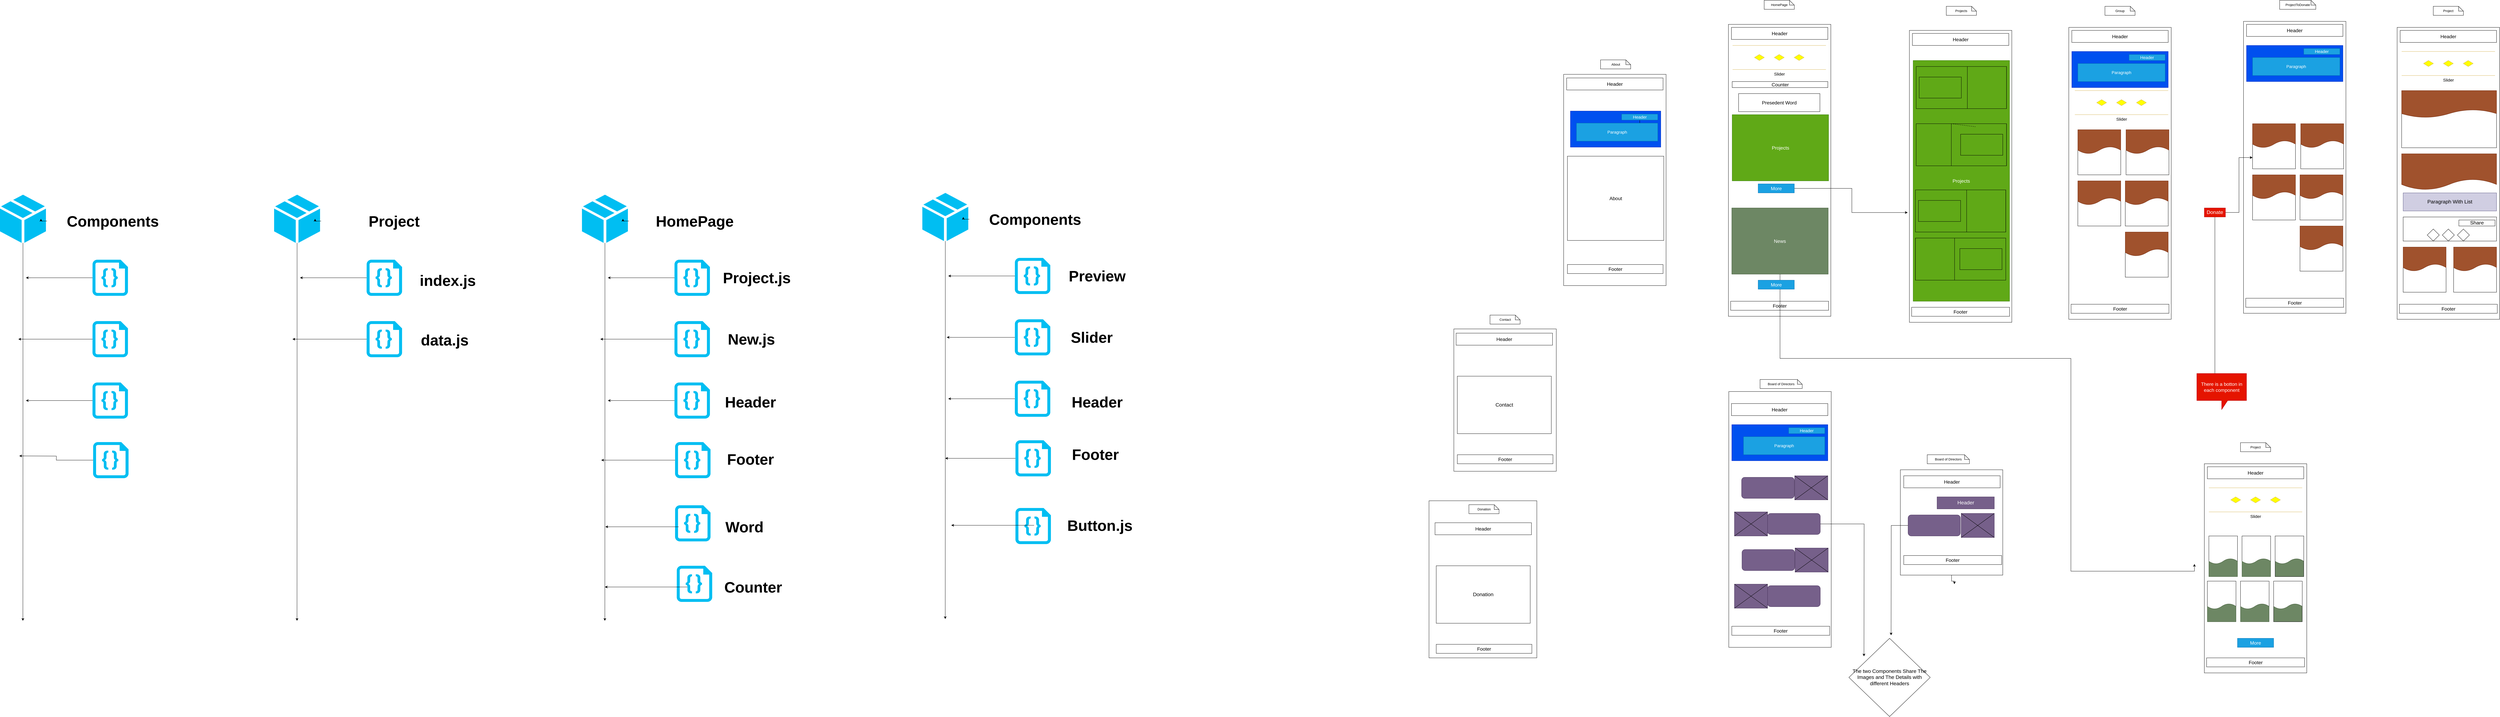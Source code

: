 <mxfile version="20.2.2" type="github">
  <diagram id="3tNO3jkayJGjovwc4Qjn" name="Page-1">
    <mxGraphModel dx="10190" dy="2870" grid="0" gridSize="10" guides="1" tooltips="1" connect="1" arrows="1" fold="1" page="0" pageScale="1" pageWidth="3300" pageHeight="4681" background="none" math="0" shadow="0">
      <root>
        <mxCell id="0" />
        <mxCell id="1" parent="0" />
        <mxCell id="f2MKxU73Fepq0yuGilzE-7" value="" style="rounded=0;whiteSpace=wrap;html=1;fontSize=16;fillColor=none;" vertex="1" parent="1">
          <mxGeometry x="2060" y="460" width="340" height="970" as="geometry" />
        </mxCell>
        <mxCell id="f2MKxU73Fepq0yuGilzE-9" value="Header" style="rounded=0;whiteSpace=wrap;html=1;fontSize=16;fillColor=none;" vertex="1" parent="1">
          <mxGeometry x="2070" y="470" width="320" height="40" as="geometry" />
        </mxCell>
        <mxCell id="f2MKxU73Fepq0yuGilzE-10" value="Footer" style="rounded=0;whiteSpace=wrap;html=1;fontSize=16;fillColor=none;" vertex="1" parent="1">
          <mxGeometry x="2067.5" y="1380" width="325" height="30" as="geometry" />
        </mxCell>
        <mxCell id="f2MKxU73Fepq0yuGilzE-35" value="Counter" style="rounded=0;whiteSpace=wrap;html=1;fontSize=16;fillColor=none;" vertex="1" parent="1">
          <mxGeometry x="2072.5" y="650" width="317.5" height="20" as="geometry" />
        </mxCell>
        <mxCell id="f2MKxU73Fepq0yuGilzE-37" value="Presedent Word" style="rounded=0;whiteSpace=wrap;html=1;fontSize=16;fillColor=none;" vertex="1" parent="1">
          <mxGeometry x="2093.75" y="690" width="270" height="60" as="geometry" />
        </mxCell>
        <mxCell id="f2MKxU73Fepq0yuGilzE-38" value="Projects" style="rounded=0;whiteSpace=wrap;html=1;fontSize=16;fillColor=#60a917;fontColor=#ffffff;strokeColor=#2D7600;" vertex="1" parent="1">
          <mxGeometry x="2072.5" y="760" width="320" height="220" as="geometry" />
        </mxCell>
        <mxCell id="f2MKxU73Fepq0yuGilzE-330" style="edgeStyle=orthogonalEdgeStyle;rounded=0;orthogonalLoop=1;jettySize=auto;html=1;fontSize=17;" edge="1" parent="1" source="f2MKxU73Fepq0yuGilzE-39">
          <mxGeometry relative="1" as="geometry">
            <mxPoint x="3607" y="2253" as="targetPoint" />
            <Array as="points">
              <mxPoint x="2231" y="1570" />
              <mxPoint x="3197" y="1570" />
              <mxPoint x="3197" y="2277" />
            </Array>
          </mxGeometry>
        </mxCell>
        <mxCell id="f2MKxU73Fepq0yuGilzE-39" value="News" style="rounded=0;whiteSpace=wrap;html=1;fontSize=16;fillColor=#6d8764;fontColor=#ffffff;strokeColor=#3A5431;" vertex="1" parent="1">
          <mxGeometry x="2071.25" y="1070" width="320" height="220" as="geometry" />
        </mxCell>
        <mxCell id="f2MKxU73Fepq0yuGilzE-42" value="HomePage" style="shape=note;whiteSpace=wrap;html=1;backgroundOutline=1;darkOpacity=0.05;fontSize=11;fillColor=none;size=16;" vertex="1" parent="1">
          <mxGeometry x="2178.75" y="380" width="100" height="30" as="geometry" />
        </mxCell>
        <mxCell id="f2MKxU73Fepq0yuGilzE-328" style="edgeStyle=orthogonalEdgeStyle;rounded=0;orthogonalLoop=1;jettySize=auto;html=1;entryX=-0.017;entryY=0.624;entryDx=0;entryDy=0;entryPerimeter=0;fontSize=17;" edge="1" parent="1" source="f2MKxU73Fepq0yuGilzE-44" target="f2MKxU73Fepq0yuGilzE-54">
          <mxGeometry relative="1" as="geometry" />
        </mxCell>
        <mxCell id="f2MKxU73Fepq0yuGilzE-44" value="More" style="rounded=0;whiteSpace=wrap;html=1;fontSize=16;fillColor=#1ba1e2;fontColor=#ffffff;strokeColor=#006EAF;" vertex="1" parent="1">
          <mxGeometry x="2158.75" y="990" width="120" height="30" as="geometry" />
        </mxCell>
        <mxCell id="f2MKxU73Fepq0yuGilzE-45" value="More" style="rounded=0;whiteSpace=wrap;html=1;fontSize=16;fillColor=#1ba1e2;fontColor=#ffffff;strokeColor=#006EAF;" vertex="1" parent="1">
          <mxGeometry x="2158.75" y="1310" width="120" height="30" as="geometry" />
        </mxCell>
        <mxCell id="f2MKxU73Fepq0yuGilzE-54" value="" style="rounded=0;whiteSpace=wrap;html=1;fontSize=16;fillColor=none;" vertex="1" parent="1">
          <mxGeometry x="2660.8" y="480" width="340" height="970" as="geometry" />
        </mxCell>
        <mxCell id="f2MKxU73Fepq0yuGilzE-55" value="Header" style="rounded=0;whiteSpace=wrap;html=1;fontSize=16;fillColor=none;" vertex="1" parent="1">
          <mxGeometry x="2670.8" y="490" width="320" height="40" as="geometry" />
        </mxCell>
        <mxCell id="f2MKxU73Fepq0yuGilzE-56" value="Footer" style="rounded=0;whiteSpace=wrap;html=1;fontSize=16;fillColor=none;" vertex="1" parent="1">
          <mxGeometry x="2668.3" y="1400" width="325" height="30" as="geometry" />
        </mxCell>
        <mxCell id="f2MKxU73Fepq0yuGilzE-60" value="Projects" style="rounded=0;whiteSpace=wrap;html=1;fontSize=16;fillColor=#60a917;fontColor=#ffffff;strokeColor=#2D7600;" vertex="1" parent="1">
          <mxGeometry x="2673.3" y="580" width="320" height="800" as="geometry" />
        </mxCell>
        <mxCell id="f2MKxU73Fepq0yuGilzE-71" value="Header" style="rounded=0;whiteSpace=wrap;html=1;fontSize=16;fillColor=none;" vertex="1" parent="1">
          <mxGeometry x="1523" y="638" width="320" height="40" as="geometry" />
        </mxCell>
        <mxCell id="f2MKxU73Fepq0yuGilzE-72" value="Footer" style="rounded=0;whiteSpace=wrap;html=1;fontSize=16;fillColor=none;" vertex="1" parent="1">
          <mxGeometry x="1525.5" y="1258" width="317.5" height="30" as="geometry" />
        </mxCell>
        <mxCell id="f2MKxU73Fepq0yuGilzE-73" value="About" style="rounded=0;whiteSpace=wrap;html=1;fontSize=16;fillColor=none;" vertex="1" parent="1">
          <mxGeometry x="1525.5" y="898" width="320" height="280" as="geometry" />
        </mxCell>
        <mxCell id="f2MKxU73Fepq0yuGilzE-74" value="Projects" style="shape=note;whiteSpace=wrap;html=1;backgroundOutline=1;darkOpacity=0.05;fontSize=11;fillColor=none;size=16;" vertex="1" parent="1">
          <mxGeometry x="2783.3" y="400" width="100" height="30" as="geometry" />
        </mxCell>
        <mxCell id="f2MKxU73Fepq0yuGilzE-75" value="About" style="shape=note;whiteSpace=wrap;html=1;backgroundOutline=1;darkOpacity=0.05;fontSize=11;fillColor=none;size=16;" vertex="1" parent="1">
          <mxGeometry x="1635.5" y="578" width="100" height="30" as="geometry" />
        </mxCell>
        <mxCell id="f2MKxU73Fepq0yuGilzE-76" value="" style="rounded=0;whiteSpace=wrap;html=1;fontSize=16;fillColor=none;" vertex="1" parent="1">
          <mxGeometry x="1513" y="626" width="340" height="702" as="geometry" />
        </mxCell>
        <mxCell id="f2MKxU73Fepq0yuGilzE-77" value="" style="rounded=0;whiteSpace=wrap;html=1;fontSize=16;fillColor=#0050ef;strokeColor=#001DBC;fontColor=#ffffff;" vertex="1" parent="1">
          <mxGeometry x="1535.5" y="748" width="300" height="120" as="geometry" />
        </mxCell>
        <mxCell id="f2MKxU73Fepq0yuGilzE-83" value="" style="edgeStyle=orthogonalEdgeStyle;rounded=0;orthogonalLoop=1;jettySize=auto;html=1;fontSize=14;" edge="1" parent="1" source="f2MKxU73Fepq0yuGilzE-78" target="f2MKxU73Fepq0yuGilzE-79">
          <mxGeometry relative="1" as="geometry" />
        </mxCell>
        <mxCell id="f2MKxU73Fepq0yuGilzE-78" value="Header" style="rounded=0;whiteSpace=wrap;html=1;fontSize=14;fillColor=#1ba1e2;fontColor=#ffffff;strokeColor=#006EAF;" vertex="1" parent="1">
          <mxGeometry x="1705.5" y="758" width="120" height="20" as="geometry" />
        </mxCell>
        <mxCell id="f2MKxU73Fepq0yuGilzE-79" value="Paragraph" style="rounded=0;whiteSpace=wrap;html=1;fontSize=14;fillColor=#1ba1e2;fontColor=#ffffff;strokeColor=#006EAF;" vertex="1" parent="1">
          <mxGeometry x="1555.5" y="788" width="270" height="60" as="geometry" />
        </mxCell>
        <mxCell id="f2MKxU73Fepq0yuGilzE-84" value="" style="rounded=0;whiteSpace=wrap;html=1;fontSize=16;fillColor=#0050ef;strokeColor=#001DBC;fontColor=#ffffff;" vertex="1" parent="1">
          <mxGeometry x="2071.25" y="1790" width="318.75" height="120" as="geometry" />
        </mxCell>
        <mxCell id="f2MKxU73Fepq0yuGilzE-85" value="Header" style="rounded=0;whiteSpace=wrap;html=1;fontSize=14;fillColor=#1ba1e2;fontColor=#ffffff;strokeColor=#006EAF;" vertex="1" parent="1">
          <mxGeometry x="2260" y="1800" width="120" height="20" as="geometry" />
        </mxCell>
        <mxCell id="f2MKxU73Fepq0yuGilzE-86" value="Paragraph" style="rounded=0;whiteSpace=wrap;html=1;fontSize=14;fillColor=#1ba1e2;fontColor=#ffffff;strokeColor=#006EAF;" vertex="1" parent="1">
          <mxGeometry x="2110" y="1830" width="270" height="60" as="geometry" />
        </mxCell>
        <mxCell id="f2MKxU73Fepq0yuGilzE-87" value="" style="rounded=0;whiteSpace=wrap;html=1;fontSize=14;fillColor=none;" vertex="1" parent="1">
          <mxGeometry x="2683.3" y="600" width="300" height="140" as="geometry" />
        </mxCell>
        <mxCell id="f2MKxU73Fepq0yuGilzE-88" value="" style="rounded=0;whiteSpace=wrap;html=1;fontSize=14;fillColor=none;" vertex="1" parent="1">
          <mxGeometry x="2853.3" y="600" width="130" height="140" as="geometry" />
        </mxCell>
        <mxCell id="f2MKxU73Fepq0yuGilzE-89" value="" style="rounded=0;whiteSpace=wrap;html=1;fontSize=14;fillColor=none;" vertex="1" parent="1">
          <mxGeometry x="2693.3" y="635" width="140" height="70" as="geometry" />
        </mxCell>
        <mxCell id="f2MKxU73Fepq0yuGilzE-90" value="" style="rounded=0;whiteSpace=wrap;html=1;fontSize=14;fillColor=none;" vertex="1" parent="1">
          <mxGeometry x="2683.3" y="790" width="300" height="140" as="geometry" />
        </mxCell>
        <mxCell id="f2MKxU73Fepq0yuGilzE-91" value="" style="rounded=0;whiteSpace=wrap;html=1;fontSize=14;fillColor=none;" vertex="1" parent="1">
          <mxGeometry x="2800" y="790" width="183.3" height="140" as="geometry" />
        </mxCell>
        <mxCell id="f2MKxU73Fepq0yuGilzE-92" value="" style="rounded=0;whiteSpace=wrap;html=1;fontSize=14;fillColor=none;" vertex="1" parent="1">
          <mxGeometry x="2830.8" y="825" width="140" height="70" as="geometry" />
        </mxCell>
        <mxCell id="f2MKxU73Fepq0yuGilzE-96" value="" style="rounded=0;whiteSpace=wrap;html=1;fontSize=14;fillColor=none;" vertex="1" parent="1">
          <mxGeometry x="2680.8" y="1010" width="300" height="140" as="geometry" />
        </mxCell>
        <mxCell id="f2MKxU73Fepq0yuGilzE-97" value="" style="rounded=0;whiteSpace=wrap;html=1;fontSize=14;fillColor=none;" vertex="1" parent="1">
          <mxGeometry x="2850.8" y="1010" width="130" height="140" as="geometry" />
        </mxCell>
        <mxCell id="f2MKxU73Fepq0yuGilzE-98" value="" style="rounded=0;whiteSpace=wrap;html=1;fontSize=14;fillColor=none;" vertex="1" parent="1">
          <mxGeometry x="2690.8" y="1045" width="140" height="70" as="geometry" />
        </mxCell>
        <mxCell id="f2MKxU73Fepq0yuGilzE-99" value="" style="rounded=0;whiteSpace=wrap;html=1;fontSize=14;fillColor=none;" vertex="1" parent="1">
          <mxGeometry x="2680.8" y="1170" width="300" height="140" as="geometry" />
        </mxCell>
        <mxCell id="f2MKxU73Fepq0yuGilzE-100" value="" style="rounded=0;whiteSpace=wrap;html=1;fontSize=14;fillColor=none;" vertex="1" parent="1">
          <mxGeometry x="2828.3" y="1205" width="140" height="70" as="geometry" />
        </mxCell>
        <mxCell id="f2MKxU73Fepq0yuGilzE-101" value="" style="rounded=0;whiteSpace=wrap;html=1;fontSize=14;fillColor=none;" vertex="1" parent="1">
          <mxGeometry x="2680.8" y="1170" width="130" height="140" as="geometry" />
        </mxCell>
        <mxCell id="f2MKxU73Fepq0yuGilzE-102" value="" style="rounded=0;whiteSpace=wrap;html=1;fontSize=16;fillColor=none;" vertex="1" parent="1">
          <mxGeometry x="3190" y="470" width="340" height="970" as="geometry" />
        </mxCell>
        <mxCell id="f2MKxU73Fepq0yuGilzE-103" value="Header" style="rounded=0;whiteSpace=wrap;html=1;fontSize=16;fillColor=none;" vertex="1" parent="1">
          <mxGeometry x="3200" y="480" width="320" height="40" as="geometry" />
        </mxCell>
        <mxCell id="f2MKxU73Fepq0yuGilzE-104" value="Footer" style="rounded=0;whiteSpace=wrap;html=1;fontSize=16;fillColor=none;" vertex="1" parent="1">
          <mxGeometry x="3197.5" y="1390" width="325" height="30" as="geometry" />
        </mxCell>
        <mxCell id="f2MKxU73Fepq0yuGilzE-105" value="Group" style="shape=note;whiteSpace=wrap;html=1;backgroundOutline=1;darkOpacity=0.05;fontSize=11;fillColor=none;size=16;" vertex="1" parent="1">
          <mxGeometry x="3310" y="400" width="100" height="30" as="geometry" />
        </mxCell>
        <mxCell id="f2MKxU73Fepq0yuGilzE-106" value="" style="rounded=0;whiteSpace=wrap;html=1;fontSize=16;fillColor=#0050ef;strokeColor=#001DBC;fontColor=#ffffff;" vertex="1" parent="1">
          <mxGeometry x="3200" y="550" width="320" height="120" as="geometry" />
        </mxCell>
        <mxCell id="f2MKxU73Fepq0yuGilzE-107" value="Header" style="rounded=0;whiteSpace=wrap;html=1;fontSize=14;fillColor=#1ba1e2;fontColor=#ffffff;strokeColor=#006EAF;" vertex="1" parent="1">
          <mxGeometry x="3390" y="560" width="120" height="20" as="geometry" />
        </mxCell>
        <mxCell id="f2MKxU73Fepq0yuGilzE-108" value="Paragraph" style="rounded=0;whiteSpace=wrap;html=1;fontSize=14;fillColor=#1ba1e2;fontColor=#ffffff;strokeColor=#006EAF;" vertex="1" parent="1">
          <mxGeometry x="3220" y="590" width="290" height="60" as="geometry" />
        </mxCell>
        <mxCell id="f2MKxU73Fepq0yuGilzE-114" value="" style="endArrow=none;dashed=1;html=1;rounded=0;fontSize=14;exitX=0;exitY=0;exitDx=0;exitDy=0;" edge="1" parent="1" source="f2MKxU73Fepq0yuGilzE-91">
          <mxGeometry width="50" height="50" relative="1" as="geometry">
            <mxPoint x="2830" y="850" as="sourcePoint" />
            <mxPoint x="2880" y="800" as="targetPoint" />
          </mxGeometry>
        </mxCell>
        <mxCell id="f2MKxU73Fepq0yuGilzE-117" value="" style="rounded=0;whiteSpace=wrap;html=1;fontSize=14;" vertex="1" parent="1">
          <mxGeometry x="3380" y="810" width="142.5" height="150" as="geometry" />
        </mxCell>
        <mxCell id="f2MKxU73Fepq0yuGilzE-118" value="" style="shape=document;whiteSpace=wrap;html=1;boundedLbl=1;fontSize=14;fillColor=#a0522d;strokeColor=#6D1F00;fontColor=#ffffff;" vertex="1" parent="1">
          <mxGeometry x="3380" y="810" width="142.5" height="80" as="geometry" />
        </mxCell>
        <mxCell id="f2MKxU73Fepq0yuGilzE-119" value="Slider" style="verticalLabelPosition=bottom;verticalAlign=top;html=1;shape=mxgraph.flowchart.parallel_mode;pointerEvents=1;fontSize=14;fillColor=default;gradientColor=#ffd966;strokeColor=#d6b656;" vertex="1" parent="1">
          <mxGeometry x="3210" y="680" width="310" height="80" as="geometry" />
        </mxCell>
        <mxCell id="f2MKxU73Fepq0yuGilzE-120" value="Slider" style="verticalLabelPosition=bottom;verticalAlign=top;html=1;shape=mxgraph.flowchart.parallel_mode;pointerEvents=1;fontSize=14;fillColor=default;gradientColor=#ffd966;strokeColor=#d6b656;" vertex="1" parent="1">
          <mxGeometry x="2073.75" y="530" width="310" height="80" as="geometry" />
        </mxCell>
        <mxCell id="f2MKxU73Fepq0yuGilzE-124" value="" style="rounded=0;whiteSpace=wrap;html=1;fontSize=14;" vertex="1" parent="1">
          <mxGeometry x="3220" y="810" width="142.5" height="150" as="geometry" />
        </mxCell>
        <mxCell id="f2MKxU73Fepq0yuGilzE-125" value="" style="shape=document;whiteSpace=wrap;html=1;boundedLbl=1;fontSize=14;fillColor=#a0522d;strokeColor=#6D1F00;fontColor=#ffffff;" vertex="1" parent="1">
          <mxGeometry x="3220" y="810" width="142.5" height="80" as="geometry" />
        </mxCell>
        <mxCell id="f2MKxU73Fepq0yuGilzE-126" value="" style="rounded=0;whiteSpace=wrap;html=1;fontSize=14;" vertex="1" parent="1">
          <mxGeometry x="3377.5" y="980" width="142.5" height="150" as="geometry" />
        </mxCell>
        <mxCell id="f2MKxU73Fepq0yuGilzE-127" value="" style="shape=document;whiteSpace=wrap;html=1;boundedLbl=1;fontSize=14;fillColor=#a0522d;strokeColor=#6D1F00;fontColor=#ffffff;" vertex="1" parent="1">
          <mxGeometry x="3377.5" y="980" width="142.5" height="80" as="geometry" />
        </mxCell>
        <mxCell id="f2MKxU73Fepq0yuGilzE-128" value="" style="rounded=0;whiteSpace=wrap;html=1;fontSize=14;" vertex="1" parent="1">
          <mxGeometry x="3220" y="980" width="142.5" height="150" as="geometry" />
        </mxCell>
        <mxCell id="f2MKxU73Fepq0yuGilzE-129" value="" style="shape=document;whiteSpace=wrap;html=1;boundedLbl=1;fontSize=14;fillColor=#a0522d;strokeColor=#6D1F00;fontColor=#ffffff;" vertex="1" parent="1">
          <mxGeometry x="3220" y="980" width="142.5" height="80" as="geometry" />
        </mxCell>
        <mxCell id="f2MKxU73Fepq0yuGilzE-131" value="" style="rounded=0;whiteSpace=wrap;html=1;fontSize=14;" vertex="1" parent="1">
          <mxGeometry x="3377.5" y="1150" width="142.5" height="150" as="geometry" />
        </mxCell>
        <mxCell id="f2MKxU73Fepq0yuGilzE-132" value="" style="shape=document;whiteSpace=wrap;html=1;boundedLbl=1;fontSize=14;fillColor=#a0522d;strokeColor=#6D1F00;fontColor=#ffffff;" vertex="1" parent="1">
          <mxGeometry x="3377.5" y="1150" width="142.5" height="80" as="geometry" />
        </mxCell>
        <mxCell id="f2MKxU73Fepq0yuGilzE-151" value="" style="rounded=0;whiteSpace=wrap;html=1;fontSize=16;fillColor=none;" vertex="1" parent="1">
          <mxGeometry x="4280" y="470" width="340" height="970" as="geometry" />
        </mxCell>
        <mxCell id="f2MKxU73Fepq0yuGilzE-152" value="Header" style="rounded=0;whiteSpace=wrap;html=1;fontSize=16;fillColor=none;" vertex="1" parent="1">
          <mxGeometry x="4290" y="480" width="320" height="40" as="geometry" />
        </mxCell>
        <mxCell id="f2MKxU73Fepq0yuGilzE-153" value="Footer" style="rounded=0;whiteSpace=wrap;html=1;fontSize=16;fillColor=none;" vertex="1" parent="1">
          <mxGeometry x="4287.5" y="1390" width="325" height="30" as="geometry" />
        </mxCell>
        <mxCell id="f2MKxU73Fepq0yuGilzE-154" value="Project" style="shape=note;whiteSpace=wrap;html=1;backgroundOutline=1;darkOpacity=0.05;fontSize=11;fillColor=none;size=16;" vertex="1" parent="1">
          <mxGeometry x="4400" y="400" width="100" height="30" as="geometry" />
        </mxCell>
        <mxCell id="f2MKxU73Fepq0yuGilzE-158" value="" style="rounded=0;whiteSpace=wrap;html=1;fontSize=14;" vertex="1" parent="1">
          <mxGeometry x="4295" y="680" width="315" height="190" as="geometry" />
        </mxCell>
        <mxCell id="f2MKxU73Fepq0yuGilzE-159" value="" style="shape=document;whiteSpace=wrap;html=1;boundedLbl=1;fontSize=14;fillColor=#a0522d;strokeColor=#6D1F00;fontColor=#ffffff;" vertex="1" parent="1">
          <mxGeometry x="4295" y="680" width="315" height="90" as="geometry" />
        </mxCell>
        <mxCell id="f2MKxU73Fepq0yuGilzE-160" value="Slider" style="verticalLabelPosition=bottom;verticalAlign=top;html=1;shape=mxgraph.flowchart.parallel_mode;pointerEvents=1;fontSize=14;fillColor=default;gradientColor=#ffd966;strokeColor=#d6b656;" vertex="1" parent="1">
          <mxGeometry x="4295" y="550" width="310" height="80" as="geometry" />
        </mxCell>
        <mxCell id="f2MKxU73Fepq0yuGilzE-169" value="" style="shape=document;whiteSpace=wrap;html=1;boundedLbl=1;fontSize=14;fillColor=#a0522d;strokeColor=#6D1F00;fontColor=#ffffff;" vertex="1" parent="1">
          <mxGeometry x="4295" y="890" width="315" height="120" as="geometry" />
        </mxCell>
        <mxCell id="f2MKxU73Fepq0yuGilzE-170" value="Paragraph With List" style="rounded=0;whiteSpace=wrap;html=1;fontSize=17;fillColor=#d0cee2;strokeColor=#56517e;" vertex="1" parent="1">
          <mxGeometry x="4300" y="1020" width="310" height="60" as="geometry" />
        </mxCell>
        <mxCell id="f2MKxU73Fepq0yuGilzE-171" value="" style="rounded=0;whiteSpace=wrap;html=1;fontSize=17;fillColor=none;" vertex="1" parent="1">
          <mxGeometry x="4300" y="1100" width="310" height="80" as="geometry" />
        </mxCell>
        <mxCell id="f2MKxU73Fepq0yuGilzE-172" value="Share" style="rounded=0;whiteSpace=wrap;html=1;fontSize=17;fillColor=none;" vertex="1" parent="1">
          <mxGeometry x="4485" y="1110" width="120" height="20" as="geometry" />
        </mxCell>
        <mxCell id="f2MKxU73Fepq0yuGilzE-173" value="" style="rhombus;whiteSpace=wrap;html=1;fontSize=17;fillColor=none;" vertex="1" parent="1">
          <mxGeometry x="4480" y="1140" width="40" height="40" as="geometry" />
        </mxCell>
        <mxCell id="f2MKxU73Fepq0yuGilzE-174" value="" style="rhombus;whiteSpace=wrap;html=1;fontSize=17;fillColor=none;" vertex="1" parent="1">
          <mxGeometry x="4430" y="1140" width="40" height="40" as="geometry" />
        </mxCell>
        <mxCell id="f2MKxU73Fepq0yuGilzE-175" value="" style="rhombus;whiteSpace=wrap;html=1;fontSize=17;fillColor=none;" vertex="1" parent="1">
          <mxGeometry x="4380" y="1140" width="40" height="40" as="geometry" />
        </mxCell>
        <mxCell id="f2MKxU73Fepq0yuGilzE-181" value="" style="rounded=0;whiteSpace=wrap;html=1;fontSize=14;" vertex="1" parent="1">
          <mxGeometry x="4467.5" y="1200" width="142.5" height="150" as="geometry" />
        </mxCell>
        <mxCell id="f2MKxU73Fepq0yuGilzE-182" value="" style="shape=document;whiteSpace=wrap;html=1;boundedLbl=1;fontSize=14;fillColor=#a0522d;strokeColor=#6D1F00;fontColor=#ffffff;" vertex="1" parent="1">
          <mxGeometry x="4467.5" y="1200" width="142.5" height="80" as="geometry" />
        </mxCell>
        <mxCell id="f2MKxU73Fepq0yuGilzE-183" value="" style="rounded=0;whiteSpace=wrap;html=1;fontSize=14;" vertex="1" parent="1">
          <mxGeometry x="4300" y="1200" width="142.5" height="150" as="geometry" />
        </mxCell>
        <mxCell id="f2MKxU73Fepq0yuGilzE-184" value="" style="shape=document;whiteSpace=wrap;html=1;boundedLbl=1;fontSize=14;fillColor=#a0522d;strokeColor=#6D1F00;fontColor=#ffffff;" vertex="1" parent="1">
          <mxGeometry x="4300" y="1200" width="142.5" height="80" as="geometry" />
        </mxCell>
        <mxCell id="f2MKxU73Fepq0yuGilzE-185" value="" style="rounded=0;whiteSpace=wrap;html=1;fontSize=16;fillColor=none;" vertex="1" parent="1">
          <mxGeometry x="3770" y="450" width="340" height="970" as="geometry" />
        </mxCell>
        <mxCell id="f2MKxU73Fepq0yuGilzE-186" value="Header" style="rounded=0;whiteSpace=wrap;html=1;fontSize=16;fillColor=none;" vertex="1" parent="1">
          <mxGeometry x="3780" y="460" width="320" height="40" as="geometry" />
        </mxCell>
        <mxCell id="f2MKxU73Fepq0yuGilzE-187" value="Footer" style="rounded=0;whiteSpace=wrap;html=1;fontSize=16;fillColor=none;" vertex="1" parent="1">
          <mxGeometry x="3777.5" y="1370" width="325" height="30" as="geometry" />
        </mxCell>
        <mxCell id="f2MKxU73Fepq0yuGilzE-188" value="ProjectToDonate" style="shape=note;whiteSpace=wrap;html=1;backgroundOutline=1;darkOpacity=0.05;fontSize=11;fillColor=none;size=16;" vertex="1" parent="1">
          <mxGeometry x="3890" y="380" width="120" height="30" as="geometry" />
        </mxCell>
        <mxCell id="f2MKxU73Fepq0yuGilzE-189" value="" style="rounded=0;whiteSpace=wrap;html=1;fontSize=16;fillColor=#0050ef;strokeColor=#001DBC;fontColor=#ffffff;" vertex="1" parent="1">
          <mxGeometry x="3780" y="530" width="320" height="120" as="geometry" />
        </mxCell>
        <mxCell id="f2MKxU73Fepq0yuGilzE-190" value="Header" style="rounded=0;whiteSpace=wrap;html=1;fontSize=14;fillColor=#1ba1e2;fontColor=#ffffff;strokeColor=#006EAF;" vertex="1" parent="1">
          <mxGeometry x="3970" y="540" width="120" height="20" as="geometry" />
        </mxCell>
        <mxCell id="f2MKxU73Fepq0yuGilzE-191" value="Paragraph" style="rounded=0;whiteSpace=wrap;html=1;fontSize=14;fillColor=#1ba1e2;fontColor=#ffffff;strokeColor=#006EAF;" vertex="1" parent="1">
          <mxGeometry x="3800" y="570" width="290" height="60" as="geometry" />
        </mxCell>
        <mxCell id="f2MKxU73Fepq0yuGilzE-192" value="" style="rounded=0;whiteSpace=wrap;html=1;fontSize=14;" vertex="1" parent="1">
          <mxGeometry x="3960" y="790" width="142.5" height="150" as="geometry" />
        </mxCell>
        <mxCell id="f2MKxU73Fepq0yuGilzE-193" value="" style="shape=document;whiteSpace=wrap;html=1;boundedLbl=1;fontSize=14;fillColor=#a0522d;strokeColor=#6D1F00;fontColor=#ffffff;" vertex="1" parent="1">
          <mxGeometry x="3960" y="790" width="142.5" height="80" as="geometry" />
        </mxCell>
        <mxCell id="f2MKxU73Fepq0yuGilzE-195" value="" style="rounded=0;whiteSpace=wrap;html=1;fontSize=14;" vertex="1" parent="1">
          <mxGeometry x="3800" y="790" width="142.5" height="150" as="geometry" />
        </mxCell>
        <mxCell id="f2MKxU73Fepq0yuGilzE-196" value="" style="shape=document;whiteSpace=wrap;html=1;boundedLbl=1;fontSize=14;fillColor=#a0522d;strokeColor=#6D1F00;fontColor=#ffffff;" vertex="1" parent="1">
          <mxGeometry x="3800" y="790" width="142.5" height="80" as="geometry" />
        </mxCell>
        <mxCell id="f2MKxU73Fepq0yuGilzE-197" value="" style="rounded=0;whiteSpace=wrap;html=1;fontSize=14;" vertex="1" parent="1">
          <mxGeometry x="3957.5" y="960" width="142.5" height="150" as="geometry" />
        </mxCell>
        <mxCell id="f2MKxU73Fepq0yuGilzE-198" value="" style="shape=document;whiteSpace=wrap;html=1;boundedLbl=1;fontSize=14;fillColor=#a0522d;strokeColor=#6D1F00;fontColor=#ffffff;" vertex="1" parent="1">
          <mxGeometry x="3957.5" y="960" width="142.5" height="80" as="geometry" />
        </mxCell>
        <mxCell id="f2MKxU73Fepq0yuGilzE-199" value="" style="rounded=0;whiteSpace=wrap;html=1;fontSize=14;" vertex="1" parent="1">
          <mxGeometry x="3800" y="960" width="142.5" height="150" as="geometry" />
        </mxCell>
        <mxCell id="f2MKxU73Fepq0yuGilzE-200" value="" style="shape=document;whiteSpace=wrap;html=1;boundedLbl=1;fontSize=14;fillColor=#a0522d;strokeColor=#6D1F00;fontColor=#ffffff;" vertex="1" parent="1">
          <mxGeometry x="3800" y="960" width="142.5" height="80" as="geometry" />
        </mxCell>
        <mxCell id="f2MKxU73Fepq0yuGilzE-201" value="" style="rounded=0;whiteSpace=wrap;html=1;fontSize=14;" vertex="1" parent="1">
          <mxGeometry x="3957.5" y="1130" width="142.5" height="150" as="geometry" />
        </mxCell>
        <mxCell id="f2MKxU73Fepq0yuGilzE-202" value="" style="shape=document;whiteSpace=wrap;html=1;boundedLbl=1;fontSize=14;fillColor=#a0522d;strokeColor=#6D1F00;fontColor=#ffffff;" vertex="1" parent="1">
          <mxGeometry x="3957.5" y="1130" width="142.5" height="80" as="geometry" />
        </mxCell>
        <mxCell id="f2MKxU73Fepq0yuGilzE-213" style="edgeStyle=orthogonalEdgeStyle;rounded=0;orthogonalLoop=1;jettySize=auto;html=1;entryX=0;entryY=0.75;entryDx=0;entryDy=0;fontSize=17;" edge="1" parent="1" source="f2MKxU73Fepq0yuGilzE-212" target="f2MKxU73Fepq0yuGilzE-195">
          <mxGeometry relative="1" as="geometry" />
        </mxCell>
        <mxCell id="f2MKxU73Fepq0yuGilzE-214" style="edgeStyle=orthogonalEdgeStyle;rounded=0;orthogonalLoop=1;jettySize=auto;html=1;fontSize=17;" edge="1" parent="1" source="f2MKxU73Fepq0yuGilzE-212">
          <mxGeometry relative="1" as="geometry">
            <mxPoint x="3675" y="1650" as="targetPoint" />
          </mxGeometry>
        </mxCell>
        <mxCell id="f2MKxU73Fepq0yuGilzE-212" value="Donate" style="rounded=0;whiteSpace=wrap;html=1;fontSize=17;fillColor=#e51400;strokeColor=#B20000;fontColor=#ffffff;" vertex="1" parent="1">
          <mxGeometry x="3640" y="1070" width="70" height="30" as="geometry" />
        </mxCell>
        <mxCell id="f2MKxU73Fepq0yuGilzE-215" value="There is a botton in each component" style="shape=callout;whiteSpace=wrap;html=1;perimeter=calloutPerimeter;fontSize=16;fillColor=#e51400;fontColor=#ffffff;strokeColor=#B20000;" vertex="1" parent="1">
          <mxGeometry x="3615" y="1620" width="165" height="120" as="geometry" />
        </mxCell>
        <mxCell id="f2MKxU73Fepq0yuGilzE-217" value="Header" style="rounded=0;whiteSpace=wrap;html=1;fontSize=16;fillColor=none;" vertex="1" parent="1">
          <mxGeometry x="2070" y="1720" width="320" height="40" as="geometry" />
        </mxCell>
        <mxCell id="f2MKxU73Fepq0yuGilzE-219" value="&lt;span class=&quot;VIiyi&quot; lang=&quot;en&quot;&gt;&lt;span data-number-of-phrases=&quot;1&quot; data-phrase-index=&quot;0&quot; data-language-to-translate-into=&quot;ar&quot; data-language-for-alternatives=&quot;en&quot; class=&quot;JLqJ4b ChMk0b&quot;&gt;&lt;span class=&quot;Q4iAWc&quot;&gt;Board of Directors&lt;/span&gt;&lt;/span&gt;&lt;/span&gt;" style="shape=note;whiteSpace=wrap;html=1;backgroundOutline=1;darkOpacity=0.05;fontSize=11;fillColor=none;size=16;" vertex="1" parent="1">
          <mxGeometry x="2165" y="1640" width="140" height="30" as="geometry" />
        </mxCell>
        <mxCell id="f2MKxU73Fepq0yuGilzE-234" value="" style="rounded=0;whiteSpace=wrap;html=1;fontSize=16;fillColor=none;" vertex="1" parent="1">
          <mxGeometry x="2061.25" y="1680" width="340" height="850" as="geometry" />
        </mxCell>
        <mxCell id="f2MKxU73Fepq0yuGilzE-235" value="" style="rounded=0;whiteSpace=wrap;html=1;fontSize=17;fillColor=#76608a;fontColor=#ffffff;strokeColor=#432D57;" vertex="1" parent="1">
          <mxGeometry x="2280" y="1960" width="110" height="80" as="geometry" />
        </mxCell>
        <mxCell id="f2MKxU73Fepq0yuGilzE-236" value="" style="endArrow=none;html=1;rounded=0;fontSize=17;exitX=0;exitY=1;exitDx=0;exitDy=0;entryX=1;entryY=0;entryDx=0;entryDy=0;" edge="1" parent="1" source="f2MKxU73Fepq0yuGilzE-235" target="f2MKxU73Fepq0yuGilzE-235">
          <mxGeometry width="50" height="50" relative="1" as="geometry">
            <mxPoint x="2340" y="2020" as="sourcePoint" />
            <mxPoint x="2390" y="1970" as="targetPoint" />
          </mxGeometry>
        </mxCell>
        <mxCell id="f2MKxU73Fepq0yuGilzE-237" value="" style="endArrow=none;html=1;rounded=0;fontSize=17;exitX=1;exitY=1;exitDx=0;exitDy=0;entryX=0;entryY=0;entryDx=0;entryDy=0;" edge="1" parent="1" source="f2MKxU73Fepq0yuGilzE-235" target="f2MKxU73Fepq0yuGilzE-235">
          <mxGeometry width="50" height="50" relative="1" as="geometry">
            <mxPoint x="2350" y="2010" as="sourcePoint" />
            <mxPoint x="2310" y="1970" as="targetPoint" />
          </mxGeometry>
        </mxCell>
        <mxCell id="f2MKxU73Fepq0yuGilzE-238" value="" style="rounded=1;whiteSpace=wrap;html=1;fontSize=17;fillColor=#76608a;fontColor=#ffffff;strokeColor=#432D57;" vertex="1" parent="1">
          <mxGeometry x="2103.75" y="1965" width="175" height="70" as="geometry" />
        </mxCell>
        <mxCell id="f2MKxU73Fepq0yuGilzE-240" value="" style="rounded=0;whiteSpace=wrap;html=1;fontSize=17;fillColor=#76608a;fontColor=#ffffff;strokeColor=#432D57;" vertex="1" parent="1">
          <mxGeometry x="2080" y="2080" width="110" height="80" as="geometry" />
        </mxCell>
        <mxCell id="f2MKxU73Fepq0yuGilzE-241" value="" style="endArrow=none;html=1;rounded=0;fontSize=17;exitX=0;exitY=1;exitDx=0;exitDy=0;entryX=1;entryY=0;entryDx=0;entryDy=0;" edge="1" parent="1" source="f2MKxU73Fepq0yuGilzE-240" target="f2MKxU73Fepq0yuGilzE-240">
          <mxGeometry width="50" height="50" relative="1" as="geometry">
            <mxPoint x="2140" y="2140" as="sourcePoint" />
            <mxPoint x="2190" y="2090" as="targetPoint" />
          </mxGeometry>
        </mxCell>
        <mxCell id="f2MKxU73Fepq0yuGilzE-242" value="" style="endArrow=none;html=1;rounded=0;fontSize=17;exitX=1;exitY=1;exitDx=0;exitDy=0;entryX=0;entryY=0;entryDx=0;entryDy=0;" edge="1" parent="1" source="f2MKxU73Fepq0yuGilzE-240" target="f2MKxU73Fepq0yuGilzE-240">
          <mxGeometry width="50" height="50" relative="1" as="geometry">
            <mxPoint x="2150" y="2130" as="sourcePoint" />
            <mxPoint x="2110" y="2090" as="targetPoint" />
          </mxGeometry>
        </mxCell>
        <mxCell id="f2MKxU73Fepq0yuGilzE-281" style="edgeStyle=orthogonalEdgeStyle;rounded=0;orthogonalLoop=1;jettySize=auto;html=1;fontSize=17;" edge="1" parent="1" source="f2MKxU73Fepq0yuGilzE-243">
          <mxGeometry relative="1" as="geometry">
            <mxPoint x="2510" y="2560" as="targetPoint" />
          </mxGeometry>
        </mxCell>
        <mxCell id="f2MKxU73Fepq0yuGilzE-243" value="" style="rounded=1;whiteSpace=wrap;html=1;fontSize=17;fillColor=#76608a;fontColor=#ffffff;strokeColor=#432D57;" vertex="1" parent="1">
          <mxGeometry x="2190" y="2085" width="175" height="70" as="geometry" />
        </mxCell>
        <mxCell id="f2MKxU73Fepq0yuGilzE-244" value="" style="rounded=0;whiteSpace=wrap;html=1;fontSize=17;fillColor=#76608a;fontColor=#ffffff;strokeColor=#432D57;" vertex="1" parent="1">
          <mxGeometry x="2281.25" y="2200" width="110" height="80" as="geometry" />
        </mxCell>
        <mxCell id="f2MKxU73Fepq0yuGilzE-245" value="" style="endArrow=none;html=1;rounded=0;fontSize=17;exitX=0;exitY=1;exitDx=0;exitDy=0;entryX=1;entryY=0;entryDx=0;entryDy=0;" edge="1" parent="1" source="f2MKxU73Fepq0yuGilzE-244" target="f2MKxU73Fepq0yuGilzE-244">
          <mxGeometry width="50" height="50" relative="1" as="geometry">
            <mxPoint x="2341.25" y="2260" as="sourcePoint" />
            <mxPoint x="2391.25" y="2210" as="targetPoint" />
          </mxGeometry>
        </mxCell>
        <mxCell id="f2MKxU73Fepq0yuGilzE-246" value="" style="endArrow=none;html=1;rounded=0;fontSize=17;exitX=1;exitY=1;exitDx=0;exitDy=0;entryX=0;entryY=0;entryDx=0;entryDy=0;" edge="1" parent="1" source="f2MKxU73Fepq0yuGilzE-244" target="f2MKxU73Fepq0yuGilzE-244">
          <mxGeometry width="50" height="50" relative="1" as="geometry">
            <mxPoint x="2351.25" y="2250" as="sourcePoint" />
            <mxPoint x="2311.25" y="2210" as="targetPoint" />
          </mxGeometry>
        </mxCell>
        <mxCell id="f2MKxU73Fepq0yuGilzE-247" value="" style="rounded=1;whiteSpace=wrap;html=1;fontSize=17;fillColor=#76608a;fontColor=#ffffff;strokeColor=#432D57;" vertex="1" parent="1">
          <mxGeometry x="2105" y="2205" width="175" height="70" as="geometry" />
        </mxCell>
        <mxCell id="f2MKxU73Fepq0yuGilzE-248" value="" style="rounded=0;whiteSpace=wrap;html=1;fontSize=17;fillColor=#76608a;fontColor=#ffffff;strokeColor=#432D57;" vertex="1" parent="1">
          <mxGeometry x="2080" y="2320" width="110" height="80" as="geometry" />
        </mxCell>
        <mxCell id="f2MKxU73Fepq0yuGilzE-249" value="" style="endArrow=none;html=1;rounded=0;fontSize=17;exitX=0;exitY=1;exitDx=0;exitDy=0;entryX=1;entryY=0;entryDx=0;entryDy=0;" edge="1" parent="1" source="f2MKxU73Fepq0yuGilzE-248" target="f2MKxU73Fepq0yuGilzE-248">
          <mxGeometry width="50" height="50" relative="1" as="geometry">
            <mxPoint x="2140" y="2380" as="sourcePoint" />
            <mxPoint x="2190" y="2330" as="targetPoint" />
          </mxGeometry>
        </mxCell>
        <mxCell id="f2MKxU73Fepq0yuGilzE-250" value="" style="endArrow=none;html=1;rounded=0;fontSize=17;exitX=1;exitY=1;exitDx=0;exitDy=0;entryX=0;entryY=0;entryDx=0;entryDy=0;" edge="1" parent="1" source="f2MKxU73Fepq0yuGilzE-248" target="f2MKxU73Fepq0yuGilzE-248">
          <mxGeometry width="50" height="50" relative="1" as="geometry">
            <mxPoint x="2150" y="2370" as="sourcePoint" />
            <mxPoint x="2110" y="2330" as="targetPoint" />
          </mxGeometry>
        </mxCell>
        <mxCell id="f2MKxU73Fepq0yuGilzE-251" value="" style="rounded=1;whiteSpace=wrap;html=1;fontSize=17;fillColor=#76608a;fontColor=#ffffff;strokeColor=#432D57;" vertex="1" parent="1">
          <mxGeometry x="2190" y="2325" width="175" height="70" as="geometry" />
        </mxCell>
        <mxCell id="f2MKxU73Fepq0yuGilzE-252" value="Footer" style="rounded=0;whiteSpace=wrap;html=1;fontSize=16;fillColor=none;" vertex="1" parent="1">
          <mxGeometry x="2071.25" y="2460" width="325" height="30" as="geometry" />
        </mxCell>
        <mxCell id="f2MKxU73Fepq0yuGilzE-256" value="Header" style="rounded=0;whiteSpace=wrap;html=1;fontSize=16;fillColor=none;" vertex="1" parent="1">
          <mxGeometry x="2642.05" y="1960" width="320" height="40" as="geometry" />
        </mxCell>
        <mxCell id="f2MKxU73Fepq0yuGilzE-257" value="&lt;span class=&quot;VIiyi&quot; lang=&quot;en&quot;&gt;&lt;span data-number-of-phrases=&quot;1&quot; data-phrase-index=&quot;0&quot; data-language-to-translate-into=&quot;ar&quot; data-language-for-alternatives=&quot;en&quot; class=&quot;JLqJ4b ChMk0b&quot;&gt;&lt;span class=&quot;Q4iAWc&quot;&gt;Board of Directors&lt;/span&gt;&lt;/span&gt;&lt;/span&gt;" style="shape=note;whiteSpace=wrap;html=1;backgroundOutline=1;darkOpacity=0.05;fontSize=11;fillColor=none;size=16;" vertex="1" parent="1">
          <mxGeometry x="2720" y="1890" width="140" height="30" as="geometry" />
        </mxCell>
        <mxCell id="f2MKxU73Fepq0yuGilzE-276" style="edgeStyle=orthogonalEdgeStyle;rounded=0;orthogonalLoop=1;jettySize=auto;html=1;fontSize=17;" edge="1" parent="1" source="f2MKxU73Fepq0yuGilzE-258">
          <mxGeometry relative="1" as="geometry">
            <mxPoint x="2810" y="2320" as="targetPoint" />
          </mxGeometry>
        </mxCell>
        <mxCell id="f2MKxU73Fepq0yuGilzE-258" value="" style="rounded=0;whiteSpace=wrap;html=1;fontSize=16;fillColor=none;" vertex="1" parent="1">
          <mxGeometry x="2630.8" y="1940" width="340" height="350" as="geometry" />
        </mxCell>
        <mxCell id="f2MKxU73Fepq0yuGilzE-259" value="" style="rounded=0;whiteSpace=wrap;html=1;fontSize=17;fillColor=#76608a;fontColor=#ffffff;strokeColor=#432D57;" vertex="1" parent="1">
          <mxGeometry x="2832.68" y="2085" width="110" height="80" as="geometry" />
        </mxCell>
        <mxCell id="f2MKxU73Fepq0yuGilzE-260" value="" style="endArrow=none;html=1;rounded=0;fontSize=17;exitX=0;exitY=1;exitDx=0;exitDy=0;entryX=1;entryY=0;entryDx=0;entryDy=0;" edge="1" parent="1" source="f2MKxU73Fepq0yuGilzE-259" target="f2MKxU73Fepq0yuGilzE-259">
          <mxGeometry width="50" height="50" relative="1" as="geometry">
            <mxPoint x="2909.55" y="2290" as="sourcePoint" />
            <mxPoint x="2959.55" y="2240" as="targetPoint" />
          </mxGeometry>
        </mxCell>
        <mxCell id="f2MKxU73Fepq0yuGilzE-261" value="" style="endArrow=none;html=1;rounded=0;fontSize=17;exitX=1;exitY=1;exitDx=0;exitDy=0;entryX=0;entryY=0;entryDx=0;entryDy=0;" edge="1" parent="1" source="f2MKxU73Fepq0yuGilzE-259" target="f2MKxU73Fepq0yuGilzE-259">
          <mxGeometry width="50" height="50" relative="1" as="geometry">
            <mxPoint x="2919.55" y="2280" as="sourcePoint" />
            <mxPoint x="2879.55" y="2240" as="targetPoint" />
          </mxGeometry>
        </mxCell>
        <mxCell id="f2MKxU73Fepq0yuGilzE-283" style="edgeStyle=orthogonalEdgeStyle;rounded=0;orthogonalLoop=1;jettySize=auto;html=1;fontSize=17;" edge="1" parent="1" source="f2MKxU73Fepq0yuGilzE-262">
          <mxGeometry relative="1" as="geometry">
            <mxPoint x="2600" y="2490" as="targetPoint" />
          </mxGeometry>
        </mxCell>
        <mxCell id="f2MKxU73Fepq0yuGilzE-262" value="" style="rounded=1;whiteSpace=wrap;html=1;fontSize=17;fillColor=#76608a;fontColor=#ffffff;strokeColor=#432D57;" vertex="1" parent="1">
          <mxGeometry x="2656.43" y="2090" width="173.57" height="70" as="geometry" />
        </mxCell>
        <mxCell id="f2MKxU73Fepq0yuGilzE-275" value="Footer" style="rounded=0;whiteSpace=wrap;html=1;fontSize=16;fillColor=none;" vertex="1" parent="1">
          <mxGeometry x="2642.05" y="2225" width="325" height="30" as="geometry" />
        </mxCell>
        <mxCell id="f2MKxU73Fepq0yuGilzE-277" value="Header" style="rounded=0;whiteSpace=wrap;html=1;fontSize=17;fillColor=#76608a;fontColor=#ffffff;strokeColor=#432D57;" vertex="1" parent="1">
          <mxGeometry x="2752.68" y="2030" width="190" height="40" as="geometry" />
        </mxCell>
        <mxCell id="f2MKxU73Fepq0yuGilzE-284" value="The two Components Share The Images and The Details with different Headers " style="rhombus;whiteSpace=wrap;html=1;fontSize=17;fillColor=none;gradientColor=#EA1A13;" vertex="1" parent="1">
          <mxGeometry x="2460" y="2500" width="270" height="260" as="geometry" />
        </mxCell>
        <mxCell id="f2MKxU73Fepq0yuGilzE-285" value="" style="rounded=0;whiteSpace=wrap;html=1;fontSize=16;fillColor=none;" vertex="1" parent="1">
          <mxGeometry x="3640" y="1920" width="340" height="695" as="geometry" />
        </mxCell>
        <mxCell id="f2MKxU73Fepq0yuGilzE-286" value="Header" style="rounded=0;whiteSpace=wrap;html=1;fontSize=16;fillColor=none;" vertex="1" parent="1">
          <mxGeometry x="3650" y="1930" width="320" height="40" as="geometry" />
        </mxCell>
        <mxCell id="f2MKxU73Fepq0yuGilzE-287" value="Footer" style="rounded=0;whiteSpace=wrap;html=1;fontSize=16;fillColor=none;" vertex="1" parent="1">
          <mxGeometry x="3647.5" y="2565" width="325" height="30" as="geometry" />
        </mxCell>
        <mxCell id="f2MKxU73Fepq0yuGilzE-288" value="Project" style="shape=note;whiteSpace=wrap;html=1;backgroundOutline=1;darkOpacity=0.05;fontSize=11;fillColor=none;size=16;" vertex="1" parent="1">
          <mxGeometry x="3760" y="1850" width="100" height="30" as="geometry" />
        </mxCell>
        <mxCell id="f2MKxU73Fepq0yuGilzE-291" value="Slider" style="verticalLabelPosition=bottom;verticalAlign=top;html=1;shape=mxgraph.flowchart.parallel_mode;pointerEvents=1;fontSize=14;fillColor=default;gradientColor=#ffd966;strokeColor=#d6b656;" vertex="1" parent="1">
          <mxGeometry x="3655" y="2000" width="310" height="80" as="geometry" />
        </mxCell>
        <mxCell id="f2MKxU73Fepq0yuGilzE-306" value="" style="shape=document;whiteSpace=wrap;html=1;boundedLbl=1;fontSize=17;fillColor=#6d8764;rotation=-180;strokeColor=#3A5431;fontColor=#ffffff;" vertex="1" parent="1">
          <mxGeometry x="3875" y="2235" width="95" height="60" as="geometry" />
        </mxCell>
        <mxCell id="f2MKxU73Fepq0yuGilzE-313" value="" style="rounded=0;whiteSpace=wrap;html=1;fontSize=17;fillColor=none;gradientColor=#EA1A13;" vertex="1" parent="1">
          <mxGeometry x="3655" y="2160" width="95" height="135" as="geometry" />
        </mxCell>
        <mxCell id="f2MKxU73Fepq0yuGilzE-314" value="" style="shape=document;whiteSpace=wrap;html=1;boundedLbl=1;fontSize=17;fillColor=#6d8764;rotation=-180;fontColor=#ffffff;strokeColor=#3A5431;" vertex="1" parent="1">
          <mxGeometry x="3655" y="2235" width="95" height="60" as="geometry" />
        </mxCell>
        <mxCell id="f2MKxU73Fepq0yuGilzE-316" value="" style="rounded=0;whiteSpace=wrap;html=1;fontSize=17;fillColor=none;gradientColor=#EA1A13;" vertex="1" parent="1">
          <mxGeometry x="3765" y="2160" width="95" height="135" as="geometry" />
        </mxCell>
        <mxCell id="f2MKxU73Fepq0yuGilzE-317" value="" style="shape=document;whiteSpace=wrap;html=1;boundedLbl=1;fontSize=17;fillColor=#6d8764;rotation=-180;fontColor=#ffffff;strokeColor=#3A5431;" vertex="1" parent="1">
          <mxGeometry x="3765" y="2235" width="95" height="60" as="geometry" />
        </mxCell>
        <mxCell id="f2MKxU73Fepq0yuGilzE-319" value="" style="shape=document;whiteSpace=wrap;html=1;boundedLbl=1;fontSize=17;fillColor=#6d8764;rotation=-180;fontColor=#ffffff;strokeColor=#3A5431;" vertex="1" parent="1">
          <mxGeometry x="3870" y="2385" width="95" height="60" as="geometry" />
        </mxCell>
        <mxCell id="f2MKxU73Fepq0yuGilzE-320" value="" style="rounded=0;whiteSpace=wrap;html=1;fontSize=17;fillColor=none;gradientColor=#EA1A13;" vertex="1" parent="1">
          <mxGeometry x="3650" y="2310" width="95" height="135" as="geometry" />
        </mxCell>
        <mxCell id="f2MKxU73Fepq0yuGilzE-321" value="" style="shape=document;whiteSpace=wrap;html=1;boundedLbl=1;fontSize=17;fillColor=#6d8764;rotation=-180;fontColor=#ffffff;strokeColor=#3A5431;" vertex="1" parent="1">
          <mxGeometry x="3650" y="2385" width="95" height="60" as="geometry" />
        </mxCell>
        <mxCell id="f2MKxU73Fepq0yuGilzE-322" value="" style="rounded=0;whiteSpace=wrap;html=1;fontSize=17;fillColor=none;gradientColor=#EA1A13;" vertex="1" parent="1">
          <mxGeometry x="3760" y="2310" width="95" height="135" as="geometry" />
        </mxCell>
        <mxCell id="f2MKxU73Fepq0yuGilzE-323" value="" style="shape=document;whiteSpace=wrap;html=1;boundedLbl=1;fontSize=17;fillColor=#6d8764;rotation=-180;fontColor=#ffffff;strokeColor=#3A5431;" vertex="1" parent="1">
          <mxGeometry x="3760" y="2385" width="95" height="60" as="geometry" />
        </mxCell>
        <mxCell id="f2MKxU73Fepq0yuGilzE-324" value="More" style="rounded=0;whiteSpace=wrap;html=1;fontSize=16;fillColor=#1ba1e2;fontColor=#ffffff;strokeColor=#006EAF;" vertex="1" parent="1">
          <mxGeometry x="3750" y="2500" width="120" height="30" as="geometry" />
        </mxCell>
        <mxCell id="f2MKxU73Fepq0yuGilzE-325" value="" style="rounded=0;whiteSpace=wrap;html=1;fontSize=17;fillColor=none;gradientColor=#EA1A13;" vertex="1" parent="1">
          <mxGeometry x="3875" y="2160" width="95" height="135" as="geometry" />
        </mxCell>
        <mxCell id="f2MKxU73Fepq0yuGilzE-326" value="" style="rounded=0;whiteSpace=wrap;html=1;fontSize=17;fillColor=none;gradientColor=#EA1A13;" vertex="1" parent="1">
          <mxGeometry x="3870" y="2310" width="95" height="135" as="geometry" />
        </mxCell>
        <mxCell id="f2MKxU73Fepq0yuGilzE-331" value="Header" style="rounded=0;whiteSpace=wrap;html=1;fontSize=16;fillColor=none;" vertex="1" parent="1">
          <mxGeometry x="1156" y="1486" width="320" height="40" as="geometry" />
        </mxCell>
        <mxCell id="f2MKxU73Fepq0yuGilzE-332" value="Footer" style="rounded=0;whiteSpace=wrap;html=1;fontSize=16;fillColor=none;" vertex="1" parent="1">
          <mxGeometry x="1160" y="1890" width="317.5" height="30" as="geometry" />
        </mxCell>
        <mxCell id="f2MKxU73Fepq0yuGilzE-334" value="Contact" style="shape=note;whiteSpace=wrap;html=1;backgroundOutline=1;darkOpacity=0.05;fontSize=11;fillColor=none;size=16;" vertex="1" parent="1">
          <mxGeometry x="1268.5" y="1426" width="100" height="30" as="geometry" />
        </mxCell>
        <mxCell id="f2MKxU73Fepq0yuGilzE-335" value="" style="rounded=0;whiteSpace=wrap;html=1;fontSize=16;fillColor=none;" vertex="1" parent="1">
          <mxGeometry x="1148.5" y="1472" width="340" height="473" as="geometry" />
        </mxCell>
        <mxCell id="f2MKxU73Fepq0yuGilzE-341" value="Contact" style="rounded=0;whiteSpace=wrap;html=1;fontSize=17;fillColor=none;gradientColor=#EA1A13;" vertex="1" parent="1">
          <mxGeometry x="1160" y="1629" width="312" height="191" as="geometry" />
        </mxCell>
        <mxCell id="f2MKxU73Fepq0yuGilzE-342" value="Header" style="rounded=0;whiteSpace=wrap;html=1;fontSize=16;fillColor=none;" vertex="1" parent="1">
          <mxGeometry x="1086" y="2116" width="320" height="40" as="geometry" />
        </mxCell>
        <mxCell id="f2MKxU73Fepq0yuGilzE-343" value="Footer" style="rounded=0;whiteSpace=wrap;html=1;fontSize=16;fillColor=none;" vertex="1" parent="1">
          <mxGeometry x="1090" y="2520" width="317.5" height="30" as="geometry" />
        </mxCell>
        <mxCell id="f2MKxU73Fepq0yuGilzE-344" value="Donation" style="shape=note;whiteSpace=wrap;html=1;backgroundOutline=1;darkOpacity=0.05;fontSize=11;fillColor=none;size=16;" vertex="1" parent="1">
          <mxGeometry x="1198.5" y="2056" width="100" height="30" as="geometry" />
        </mxCell>
        <mxCell id="f2MKxU73Fepq0yuGilzE-345" value="Donation" style="rounded=0;whiteSpace=wrap;html=1;fontSize=17;fillColor=none;gradientColor=#EA1A13;" vertex="1" parent="1">
          <mxGeometry x="1090" y="2259" width="312" height="191" as="geometry" />
        </mxCell>
        <mxCell id="f2MKxU73Fepq0yuGilzE-346" value="" style="rounded=0;whiteSpace=wrap;html=1;fontSize=17;fillColor=none;gradientColor=#EA1A13;" vertex="1" parent="1">
          <mxGeometry x="1066" y="2043" width="358" height="522" as="geometry" />
        </mxCell>
        <mxCell id="f2MKxU73Fepq0yuGilzE-357" style="edgeStyle=orthogonalEdgeStyle;rounded=0;orthogonalLoop=1;jettySize=auto;html=1;fontSize=17;" edge="1" parent="1" source="f2MKxU73Fepq0yuGilzE-354">
          <mxGeometry relative="1" as="geometry">
            <mxPoint x="-530" y="1296" as="targetPoint" />
          </mxGeometry>
        </mxCell>
        <mxCell id="f2MKxU73Fepq0yuGilzE-354" value="" style="verticalLabelPosition=bottom;html=1;verticalAlign=top;align=center;strokeColor=none;fillColor=#00BEF2;shape=mxgraph.azure.code_file;pointerEvents=1;fontSize=17;" vertex="1" parent="1">
          <mxGeometry x="-309" y="1236" width="117.75" height="120" as="geometry" />
        </mxCell>
        <mxCell id="f2MKxU73Fepq0yuGilzE-356" style="edgeStyle=orthogonalEdgeStyle;rounded=0;orthogonalLoop=1;jettySize=auto;html=1;fontSize=17;" edge="1" parent="1" source="f2MKxU73Fepq0yuGilzE-355">
          <mxGeometry relative="1" as="geometry">
            <mxPoint x="-540" y="2436" as="targetPoint" />
          </mxGeometry>
        </mxCell>
        <mxCell id="f2MKxU73Fepq0yuGilzE-355" value="" style="verticalLabelPosition=bottom;html=1;verticalAlign=top;align=center;strokeColor=none;fillColor=#00BEF2;shape=mxgraph.azure.cloud_service_package_file;fontSize=17;" vertex="1" parent="1">
          <mxGeometry x="-616" y="1020" width="152.5" height="160" as="geometry" />
        </mxCell>
        <mxCell id="f2MKxU73Fepq0yuGilzE-361" style="edgeStyle=orthogonalEdgeStyle;rounded=0;orthogonalLoop=1;jettySize=auto;html=1;fontSize=17;" edge="1" parent="1" source="f2MKxU73Fepq0yuGilzE-358">
          <mxGeometry relative="1" as="geometry">
            <mxPoint x="-530" y="1704" as="targetPoint" />
          </mxGeometry>
        </mxCell>
        <mxCell id="f2MKxU73Fepq0yuGilzE-358" value="" style="verticalLabelPosition=bottom;html=1;verticalAlign=top;align=center;strokeColor=none;fillColor=#00BEF2;shape=mxgraph.azure.code_file;pointerEvents=1;fontSize=17;" vertex="1" parent="1">
          <mxGeometry x="-309" y="1644" width="117.75" height="120" as="geometry" />
        </mxCell>
        <mxCell id="f2MKxU73Fepq0yuGilzE-360" style="edgeStyle=orthogonalEdgeStyle;rounded=0;orthogonalLoop=1;jettySize=auto;html=1;fontSize=17;" edge="1" parent="1" source="f2MKxU73Fepq0yuGilzE-359">
          <mxGeometry relative="1" as="geometry">
            <mxPoint x="-535" y="1500" as="targetPoint" />
          </mxGeometry>
        </mxCell>
        <mxCell id="f2MKxU73Fepq0yuGilzE-359" value="" style="verticalLabelPosition=bottom;html=1;verticalAlign=top;align=center;strokeColor=none;fillColor=#00BEF2;shape=mxgraph.azure.code_file;pointerEvents=1;fontSize=17;" vertex="1" parent="1">
          <mxGeometry x="-309" y="1440" width="117.75" height="120" as="geometry" />
        </mxCell>
        <mxCell id="f2MKxU73Fepq0yuGilzE-371" value="" style="edgeStyle=orthogonalEdgeStyle;rounded=0;orthogonalLoop=1;jettySize=auto;html=1;fontSize=50;" edge="1" parent="1" source="f2MKxU73Fepq0yuGilzE-362" target="f2MKxU73Fepq0yuGilzE-355">
          <mxGeometry relative="1" as="geometry" />
        </mxCell>
        <mxCell id="f2MKxU73Fepq0yuGilzE-362" value="Components" style="text;strokeColor=none;fillColor=none;html=1;fontSize=50;fontStyle=1;verticalAlign=middle;align=center;strokeWidth=9;" vertex="1" parent="1">
          <mxGeometry x="-460" y="1090" width="435" height="35" as="geometry" />
        </mxCell>
        <mxCell id="f2MKxU73Fepq0yuGilzE-363" value="Preview" style="text;strokeColor=none;fillColor=none;html=1;fontSize=50;fontStyle=1;verticalAlign=middle;align=center;strokeWidth=9;" vertex="1" parent="1">
          <mxGeometry x="-254" y="1278.5" width="435" height="35" as="geometry" />
        </mxCell>
        <mxCell id="f2MKxU73Fepq0yuGilzE-364" value="Slider" style="text;strokeColor=none;fillColor=none;html=1;fontSize=50;fontStyle=1;verticalAlign=middle;align=center;strokeWidth=9;" vertex="1" parent="1">
          <mxGeometry x="-272" y="1482.5" width="435" height="35" as="geometry" />
        </mxCell>
        <mxCell id="f2MKxU73Fepq0yuGilzE-365" value="Header" style="text;strokeColor=none;fillColor=none;html=1;fontSize=50;fontStyle=1;verticalAlign=middle;align=center;strokeWidth=9;" vertex="1" parent="1">
          <mxGeometry x="-254" y="1697" width="435" height="35" as="geometry" />
        </mxCell>
        <mxCell id="f2MKxU73Fepq0yuGilzE-366" value="Footer" style="text;strokeColor=none;fillColor=none;html=1;fontSize=50;fontStyle=1;verticalAlign=middle;align=center;strokeWidth=9;" vertex="1" parent="1">
          <mxGeometry x="-260" y="1871" width="435" height="35" as="geometry" />
        </mxCell>
        <mxCell id="f2MKxU73Fepq0yuGilzE-370" style="edgeStyle=orthogonalEdgeStyle;rounded=0;orthogonalLoop=1;jettySize=auto;html=1;fontSize=50;" edge="1" parent="1" source="f2MKxU73Fepq0yuGilzE-369">
          <mxGeometry relative="1" as="geometry">
            <mxPoint x="-540" y="1902" as="targetPoint" />
          </mxGeometry>
        </mxCell>
        <mxCell id="f2MKxU73Fepq0yuGilzE-369" value="" style="verticalLabelPosition=bottom;html=1;verticalAlign=top;align=center;strokeColor=none;fillColor=#00BEF2;shape=mxgraph.azure.code_file;pointerEvents=1;fontSize=17;" vertex="1" parent="1">
          <mxGeometry x="-307" y="1842" width="117.75" height="120" as="geometry" />
        </mxCell>
        <mxCell id="f2MKxU73Fepq0yuGilzE-372" style="edgeStyle=orthogonalEdgeStyle;rounded=0;orthogonalLoop=1;jettySize=auto;html=1;fontSize=17;" edge="1" parent="1" source="f2MKxU73Fepq0yuGilzE-373">
          <mxGeometry relative="1" as="geometry">
            <mxPoint x="-1660" y="1302" as="targetPoint" />
          </mxGeometry>
        </mxCell>
        <mxCell id="f2MKxU73Fepq0yuGilzE-373" value="" style="verticalLabelPosition=bottom;html=1;verticalAlign=top;align=center;strokeColor=none;fillColor=#00BEF2;shape=mxgraph.azure.code_file;pointerEvents=1;fontSize=17;" vertex="1" parent="1">
          <mxGeometry x="-1439" y="1242" width="117.75" height="120" as="geometry" />
        </mxCell>
        <mxCell id="f2MKxU73Fepq0yuGilzE-374" style="edgeStyle=orthogonalEdgeStyle;rounded=0;orthogonalLoop=1;jettySize=auto;html=1;fontSize=17;" edge="1" parent="1" source="f2MKxU73Fepq0yuGilzE-375">
          <mxGeometry relative="1" as="geometry">
            <mxPoint x="-1670" y="2442" as="targetPoint" />
          </mxGeometry>
        </mxCell>
        <mxCell id="f2MKxU73Fepq0yuGilzE-375" value="" style="verticalLabelPosition=bottom;html=1;verticalAlign=top;align=center;strokeColor=none;fillColor=#00BEF2;shape=mxgraph.azure.cloud_service_package_file;fontSize=17;" vertex="1" parent="1">
          <mxGeometry x="-1746" y="1026" width="152.5" height="160" as="geometry" />
        </mxCell>
        <mxCell id="f2MKxU73Fepq0yuGilzE-376" style="edgeStyle=orthogonalEdgeStyle;rounded=0;orthogonalLoop=1;jettySize=auto;html=1;fontSize=17;" edge="1" parent="1" source="f2MKxU73Fepq0yuGilzE-377">
          <mxGeometry relative="1" as="geometry">
            <mxPoint x="-1660" y="1710" as="targetPoint" />
          </mxGeometry>
        </mxCell>
        <mxCell id="f2MKxU73Fepq0yuGilzE-377" value="" style="verticalLabelPosition=bottom;html=1;verticalAlign=top;align=center;strokeColor=none;fillColor=#00BEF2;shape=mxgraph.azure.code_file;pointerEvents=1;fontSize=17;" vertex="1" parent="1">
          <mxGeometry x="-1439" y="1650" width="117.75" height="120" as="geometry" />
        </mxCell>
        <mxCell id="f2MKxU73Fepq0yuGilzE-378" style="edgeStyle=orthogonalEdgeStyle;rounded=0;orthogonalLoop=1;jettySize=auto;html=1;fontSize=17;" edge="1" parent="1" source="f2MKxU73Fepq0yuGilzE-379">
          <mxGeometry relative="1" as="geometry">
            <mxPoint x="-1685" y="1506" as="targetPoint" />
          </mxGeometry>
        </mxCell>
        <mxCell id="f2MKxU73Fepq0yuGilzE-379" value="" style="verticalLabelPosition=bottom;html=1;verticalAlign=top;align=center;strokeColor=none;fillColor=#00BEF2;shape=mxgraph.azure.code_file;pointerEvents=1;fontSize=17;" vertex="1" parent="1">
          <mxGeometry x="-1439" y="1446" width="117.75" height="120" as="geometry" />
        </mxCell>
        <mxCell id="f2MKxU73Fepq0yuGilzE-380" value="" style="edgeStyle=orthogonalEdgeStyle;rounded=0;orthogonalLoop=1;jettySize=auto;html=1;fontSize=50;" edge="1" parent="1" source="f2MKxU73Fepq0yuGilzE-381" target="f2MKxU73Fepq0yuGilzE-375">
          <mxGeometry relative="1" as="geometry" />
        </mxCell>
        <mxCell id="f2MKxU73Fepq0yuGilzE-381" value="HomePage" style="text;strokeColor=none;fillColor=none;html=1;fontSize=50;fontStyle=1;verticalAlign=middle;align=center;strokeWidth=9;" vertex="1" parent="1">
          <mxGeometry x="-1590" y="1096" width="435" height="35" as="geometry" />
        </mxCell>
        <mxCell id="f2MKxU73Fepq0yuGilzE-382" value="Project.js" style="text;strokeColor=none;fillColor=none;html=1;fontSize=50;fontStyle=1;verticalAlign=middle;align=center;strokeWidth=9;" vertex="1" parent="1">
          <mxGeometry x="-1384" y="1284.5" width="435" height="35" as="geometry" />
        </mxCell>
        <mxCell id="f2MKxU73Fepq0yuGilzE-383" value="New.js" style="text;strokeColor=none;fillColor=none;html=1;fontSize=50;fontStyle=1;verticalAlign=middle;align=center;strokeWidth=9;" vertex="1" parent="1">
          <mxGeometry x="-1402" y="1488.5" width="435" height="35" as="geometry" />
        </mxCell>
        <mxCell id="f2MKxU73Fepq0yuGilzE-384" value="Header" style="text;strokeColor=none;fillColor=none;html=1;fontSize=50;fontStyle=1;verticalAlign=middle;align=center;strokeWidth=9;" vertex="1" parent="1">
          <mxGeometry x="-1405" y="1697" width="435" height="35" as="geometry" />
        </mxCell>
        <mxCell id="f2MKxU73Fepq0yuGilzE-385" value="Footer" style="text;strokeColor=none;fillColor=none;html=1;fontSize=50;fontStyle=1;verticalAlign=middle;align=center;strokeWidth=9;" vertex="1" parent="1">
          <mxGeometry x="-1405" y="1887.5" width="435" height="35" as="geometry" />
        </mxCell>
        <mxCell id="f2MKxU73Fepq0yuGilzE-386" style="edgeStyle=orthogonalEdgeStyle;rounded=0;orthogonalLoop=1;jettySize=auto;html=1;fontSize=50;" edge="1" parent="1" source="f2MKxU73Fepq0yuGilzE-387">
          <mxGeometry relative="1" as="geometry">
            <mxPoint x="-1682" y="1908" as="targetPoint" />
          </mxGeometry>
        </mxCell>
        <mxCell id="f2MKxU73Fepq0yuGilzE-387" value="" style="verticalLabelPosition=bottom;html=1;verticalAlign=top;align=center;strokeColor=none;fillColor=#00BEF2;shape=mxgraph.azure.code_file;pointerEvents=1;fontSize=17;" vertex="1" parent="1">
          <mxGeometry x="-1437" y="1848" width="117.75" height="120" as="geometry" />
        </mxCell>
        <mxCell id="f2MKxU73Fepq0yuGilzE-388" style="edgeStyle=orthogonalEdgeStyle;rounded=0;orthogonalLoop=1;jettySize=auto;html=1;fontSize=17;" edge="1" parent="1" source="f2MKxU73Fepq0yuGilzE-389">
          <mxGeometry relative="1" as="geometry">
            <mxPoint x="-2682" y="1302" as="targetPoint" />
          </mxGeometry>
        </mxCell>
        <mxCell id="f2MKxU73Fepq0yuGilzE-389" value="" style="verticalLabelPosition=bottom;html=1;verticalAlign=top;align=center;strokeColor=none;fillColor=#00BEF2;shape=mxgraph.azure.code_file;pointerEvents=1;fontSize=17;" vertex="1" parent="1">
          <mxGeometry x="-2461" y="1242" width="117.75" height="120" as="geometry" />
        </mxCell>
        <mxCell id="f2MKxU73Fepq0yuGilzE-390" style="edgeStyle=orthogonalEdgeStyle;rounded=0;orthogonalLoop=1;jettySize=auto;html=1;fontSize=17;" edge="1" parent="1" source="f2MKxU73Fepq0yuGilzE-391">
          <mxGeometry relative="1" as="geometry">
            <mxPoint x="-2692" y="2442" as="targetPoint" />
          </mxGeometry>
        </mxCell>
        <mxCell id="f2MKxU73Fepq0yuGilzE-391" value="" style="verticalLabelPosition=bottom;html=1;verticalAlign=top;align=center;strokeColor=none;fillColor=#00BEF2;shape=mxgraph.azure.cloud_service_package_file;fontSize=17;" vertex="1" parent="1">
          <mxGeometry x="-2768" y="1026" width="152.5" height="160" as="geometry" />
        </mxCell>
        <mxCell id="f2MKxU73Fepq0yuGilzE-394" style="edgeStyle=orthogonalEdgeStyle;rounded=0;orthogonalLoop=1;jettySize=auto;html=1;fontSize=17;" edge="1" parent="1" source="f2MKxU73Fepq0yuGilzE-395">
          <mxGeometry relative="1" as="geometry">
            <mxPoint x="-2707" y="1506" as="targetPoint" />
          </mxGeometry>
        </mxCell>
        <mxCell id="f2MKxU73Fepq0yuGilzE-395" value="" style="verticalLabelPosition=bottom;html=1;verticalAlign=top;align=center;strokeColor=none;fillColor=#00BEF2;shape=mxgraph.azure.code_file;pointerEvents=1;fontSize=17;" vertex="1" parent="1">
          <mxGeometry x="-2461" y="1446" width="117.75" height="120" as="geometry" />
        </mxCell>
        <mxCell id="f2MKxU73Fepq0yuGilzE-396" value="" style="edgeStyle=orthogonalEdgeStyle;rounded=0;orthogonalLoop=1;jettySize=auto;html=1;fontSize=50;" edge="1" parent="1" target="f2MKxU73Fepq0yuGilzE-391">
          <mxGeometry relative="1" as="geometry">
            <mxPoint x="-2612" y="1113.5" as="sourcePoint" />
          </mxGeometry>
        </mxCell>
        <mxCell id="f2MKxU73Fepq0yuGilzE-397" value="Project" style="text;strokeColor=none;fillColor=none;html=1;fontSize=50;fontStyle=1;verticalAlign=middle;align=center;strokeWidth=9;" vertex="1" parent="1">
          <mxGeometry x="-2588" y="1087.75" width="435" height="51.5" as="geometry" />
        </mxCell>
        <mxCell id="f2MKxU73Fepq0yuGilzE-400" style="edgeStyle=orthogonalEdgeStyle;rounded=0;orthogonalLoop=1;jettySize=auto;html=1;fontSize=17;" edge="1" parent="1" source="f2MKxU73Fepq0yuGilzE-401">
          <mxGeometry relative="1" as="geometry">
            <mxPoint x="-3592" y="1302" as="targetPoint" />
          </mxGeometry>
        </mxCell>
        <mxCell id="f2MKxU73Fepq0yuGilzE-401" value="" style="verticalLabelPosition=bottom;html=1;verticalAlign=top;align=center;strokeColor=none;fillColor=#00BEF2;shape=mxgraph.azure.code_file;pointerEvents=1;fontSize=17;" vertex="1" parent="1">
          <mxGeometry x="-3371" y="1242" width="117.75" height="120" as="geometry" />
        </mxCell>
        <mxCell id="f2MKxU73Fepq0yuGilzE-402" style="edgeStyle=orthogonalEdgeStyle;rounded=0;orthogonalLoop=1;jettySize=auto;html=1;fontSize=17;" edge="1" parent="1" source="f2MKxU73Fepq0yuGilzE-403">
          <mxGeometry relative="1" as="geometry">
            <mxPoint x="-3602" y="2442" as="targetPoint" />
          </mxGeometry>
        </mxCell>
        <mxCell id="f2MKxU73Fepq0yuGilzE-403" value="" style="verticalLabelPosition=bottom;html=1;verticalAlign=top;align=center;strokeColor=none;fillColor=#00BEF2;shape=mxgraph.azure.cloud_service_package_file;fontSize=17;" vertex="1" parent="1">
          <mxGeometry x="-3678" y="1026" width="152.5" height="160" as="geometry" />
        </mxCell>
        <mxCell id="f2MKxU73Fepq0yuGilzE-404" style="edgeStyle=orthogonalEdgeStyle;rounded=0;orthogonalLoop=1;jettySize=auto;html=1;fontSize=17;" edge="1" parent="1" source="f2MKxU73Fepq0yuGilzE-405">
          <mxGeometry relative="1" as="geometry">
            <mxPoint x="-3592" y="1710" as="targetPoint" />
          </mxGeometry>
        </mxCell>
        <mxCell id="f2MKxU73Fepq0yuGilzE-405" value="" style="verticalLabelPosition=bottom;html=1;verticalAlign=top;align=center;strokeColor=none;fillColor=#00BEF2;shape=mxgraph.azure.code_file;pointerEvents=1;fontSize=17;" vertex="1" parent="1">
          <mxGeometry x="-3371" y="1650" width="117.75" height="120" as="geometry" />
        </mxCell>
        <mxCell id="f2MKxU73Fepq0yuGilzE-406" style="edgeStyle=orthogonalEdgeStyle;rounded=0;orthogonalLoop=1;jettySize=auto;html=1;fontSize=17;" edge="1" parent="1" source="f2MKxU73Fepq0yuGilzE-407">
          <mxGeometry relative="1" as="geometry">
            <mxPoint x="-3617" y="1506" as="targetPoint" />
          </mxGeometry>
        </mxCell>
        <mxCell id="f2MKxU73Fepq0yuGilzE-407" value="" style="verticalLabelPosition=bottom;html=1;verticalAlign=top;align=center;strokeColor=none;fillColor=#00BEF2;shape=mxgraph.azure.code_file;pointerEvents=1;fontSize=17;" vertex="1" parent="1">
          <mxGeometry x="-3371" y="1446" width="117.75" height="120" as="geometry" />
        </mxCell>
        <mxCell id="f2MKxU73Fepq0yuGilzE-408" value="" style="edgeStyle=orthogonalEdgeStyle;rounded=0;orthogonalLoop=1;jettySize=auto;html=1;fontSize=50;" edge="1" parent="1" source="f2MKxU73Fepq0yuGilzE-409" target="f2MKxU73Fepq0yuGilzE-403">
          <mxGeometry relative="1" as="geometry" />
        </mxCell>
        <mxCell id="f2MKxU73Fepq0yuGilzE-409" value="Components" style="text;strokeColor=none;fillColor=none;html=1;fontSize=50;fontStyle=1;verticalAlign=middle;align=center;strokeWidth=9;" vertex="1" parent="1">
          <mxGeometry x="-3522" y="1096" width="435" height="35" as="geometry" />
        </mxCell>
        <mxCell id="f2MKxU73Fepq0yuGilzE-410" style="edgeStyle=orthogonalEdgeStyle;rounded=0;orthogonalLoop=1;jettySize=auto;html=1;fontSize=50;" edge="1" parent="1" source="f2MKxU73Fepq0yuGilzE-411">
          <mxGeometry relative="1" as="geometry">
            <mxPoint x="-3614" y="1894" as="targetPoint" />
          </mxGeometry>
        </mxCell>
        <mxCell id="f2MKxU73Fepq0yuGilzE-411" value="" style="verticalLabelPosition=bottom;html=1;verticalAlign=top;align=center;strokeColor=none;fillColor=#00BEF2;shape=mxgraph.azure.code_file;pointerEvents=1;fontSize=17;" vertex="1" parent="1">
          <mxGeometry x="-3369" y="1848" width="117.75" height="120" as="geometry" />
        </mxCell>
        <mxCell id="f2MKxU73Fepq0yuGilzE-412" value="" style="verticalLabelPosition=bottom;html=1;verticalAlign=top;align=center;strokeColor=none;fillColor=#00BEF2;shape=mxgraph.azure.code_file;pointerEvents=1;fontSize=17;" vertex="1" parent="1">
          <mxGeometry x="-307" y="2067" width="117.75" height="120" as="geometry" />
        </mxCell>
        <mxCell id="f2MKxU73Fepq0yuGilzE-418" style="edgeStyle=orthogonalEdgeStyle;rounded=0;orthogonalLoop=1;jettySize=auto;html=1;fontSize=50;" edge="1" parent="1" source="f2MKxU73Fepq0yuGilzE-414">
          <mxGeometry relative="1" as="geometry">
            <mxPoint x="-520" y="2124.5" as="targetPoint" />
          </mxGeometry>
        </mxCell>
        <mxCell id="f2MKxU73Fepq0yuGilzE-414" value="Button.js" style="text;strokeColor=none;fillColor=none;html=1;fontSize=50;fontStyle=1;verticalAlign=middle;align=center;strokeWidth=9;" vertex="1" parent="1">
          <mxGeometry x="-245" y="2107" width="435" height="35" as="geometry" />
        </mxCell>
        <mxCell id="f2MKxU73Fepq0yuGilzE-419" value="" style="verticalLabelPosition=bottom;html=1;verticalAlign=top;align=center;strokeColor=none;fillColor=#00BEF2;shape=mxgraph.azure.code_file;pointerEvents=1;fontSize=17;" vertex="1" parent="1">
          <mxGeometry x="-1437" y="2058" width="117.75" height="120" as="geometry" />
        </mxCell>
        <mxCell id="f2MKxU73Fepq0yuGilzE-421" style="edgeStyle=orthogonalEdgeStyle;rounded=0;orthogonalLoop=1;jettySize=auto;html=1;fontSize=50;" edge="1" parent="1" source="f2MKxU73Fepq0yuGilzE-420">
          <mxGeometry relative="1" as="geometry">
            <mxPoint x="-1668.429" y="2129.5" as="targetPoint" />
          </mxGeometry>
        </mxCell>
        <mxCell id="f2MKxU73Fepq0yuGilzE-420" value="Word" style="text;strokeColor=none;fillColor=none;html=1;fontSize=50;fontStyle=1;verticalAlign=middle;align=center;strokeWidth=9;" vertex="1" parent="1">
          <mxGeometry x="-1425" y="2112" width="435" height="35" as="geometry" />
        </mxCell>
        <mxCell id="f2MKxU73Fepq0yuGilzE-422" value="" style="verticalLabelPosition=bottom;html=1;verticalAlign=top;align=center;strokeColor=none;fillColor=#00BEF2;shape=mxgraph.azure.code_file;pointerEvents=1;fontSize=17;" vertex="1" parent="1">
          <mxGeometry x="-1431.38" y="2259" width="117.75" height="120" as="geometry" />
        </mxCell>
        <mxCell id="f2MKxU73Fepq0yuGilzE-424" style="edgeStyle=orthogonalEdgeStyle;rounded=0;orthogonalLoop=1;jettySize=auto;html=1;fontSize=50;" edge="1" parent="1" source="f2MKxU73Fepq0yuGilzE-423">
          <mxGeometry relative="1" as="geometry">
            <mxPoint x="-1670" y="2329.5" as="targetPoint" />
          </mxGeometry>
        </mxCell>
        <mxCell id="f2MKxU73Fepq0yuGilzE-423" value="Counter" style="text;strokeColor=none;fillColor=none;html=1;fontSize=50;fontStyle=1;verticalAlign=middle;align=center;strokeWidth=9;" vertex="1" parent="1">
          <mxGeometry x="-1396" y="2312" width="435" height="35" as="geometry" />
        </mxCell>
        <mxCell id="f2MKxU73Fepq0yuGilzE-425" value="index.js" style="text;strokeColor=none;fillColor=none;html=1;fontSize=50;fontStyle=1;verticalAlign=middle;align=center;strokeWidth=9;" vertex="1" parent="1">
          <mxGeometry x="-2410" y="1293" width="435" height="35" as="geometry" />
        </mxCell>
        <mxCell id="f2MKxU73Fepq0yuGilzE-426" value="data.js" style="text;strokeColor=none;fillColor=none;html=1;fontSize=50;fontStyle=1;verticalAlign=middle;align=center;strokeWidth=9;" vertex="1" parent="1">
          <mxGeometry x="-2420" y="1491" width="435" height="35" as="geometry" />
        </mxCell>
      </root>
    </mxGraphModel>
  </diagram>
</mxfile>

